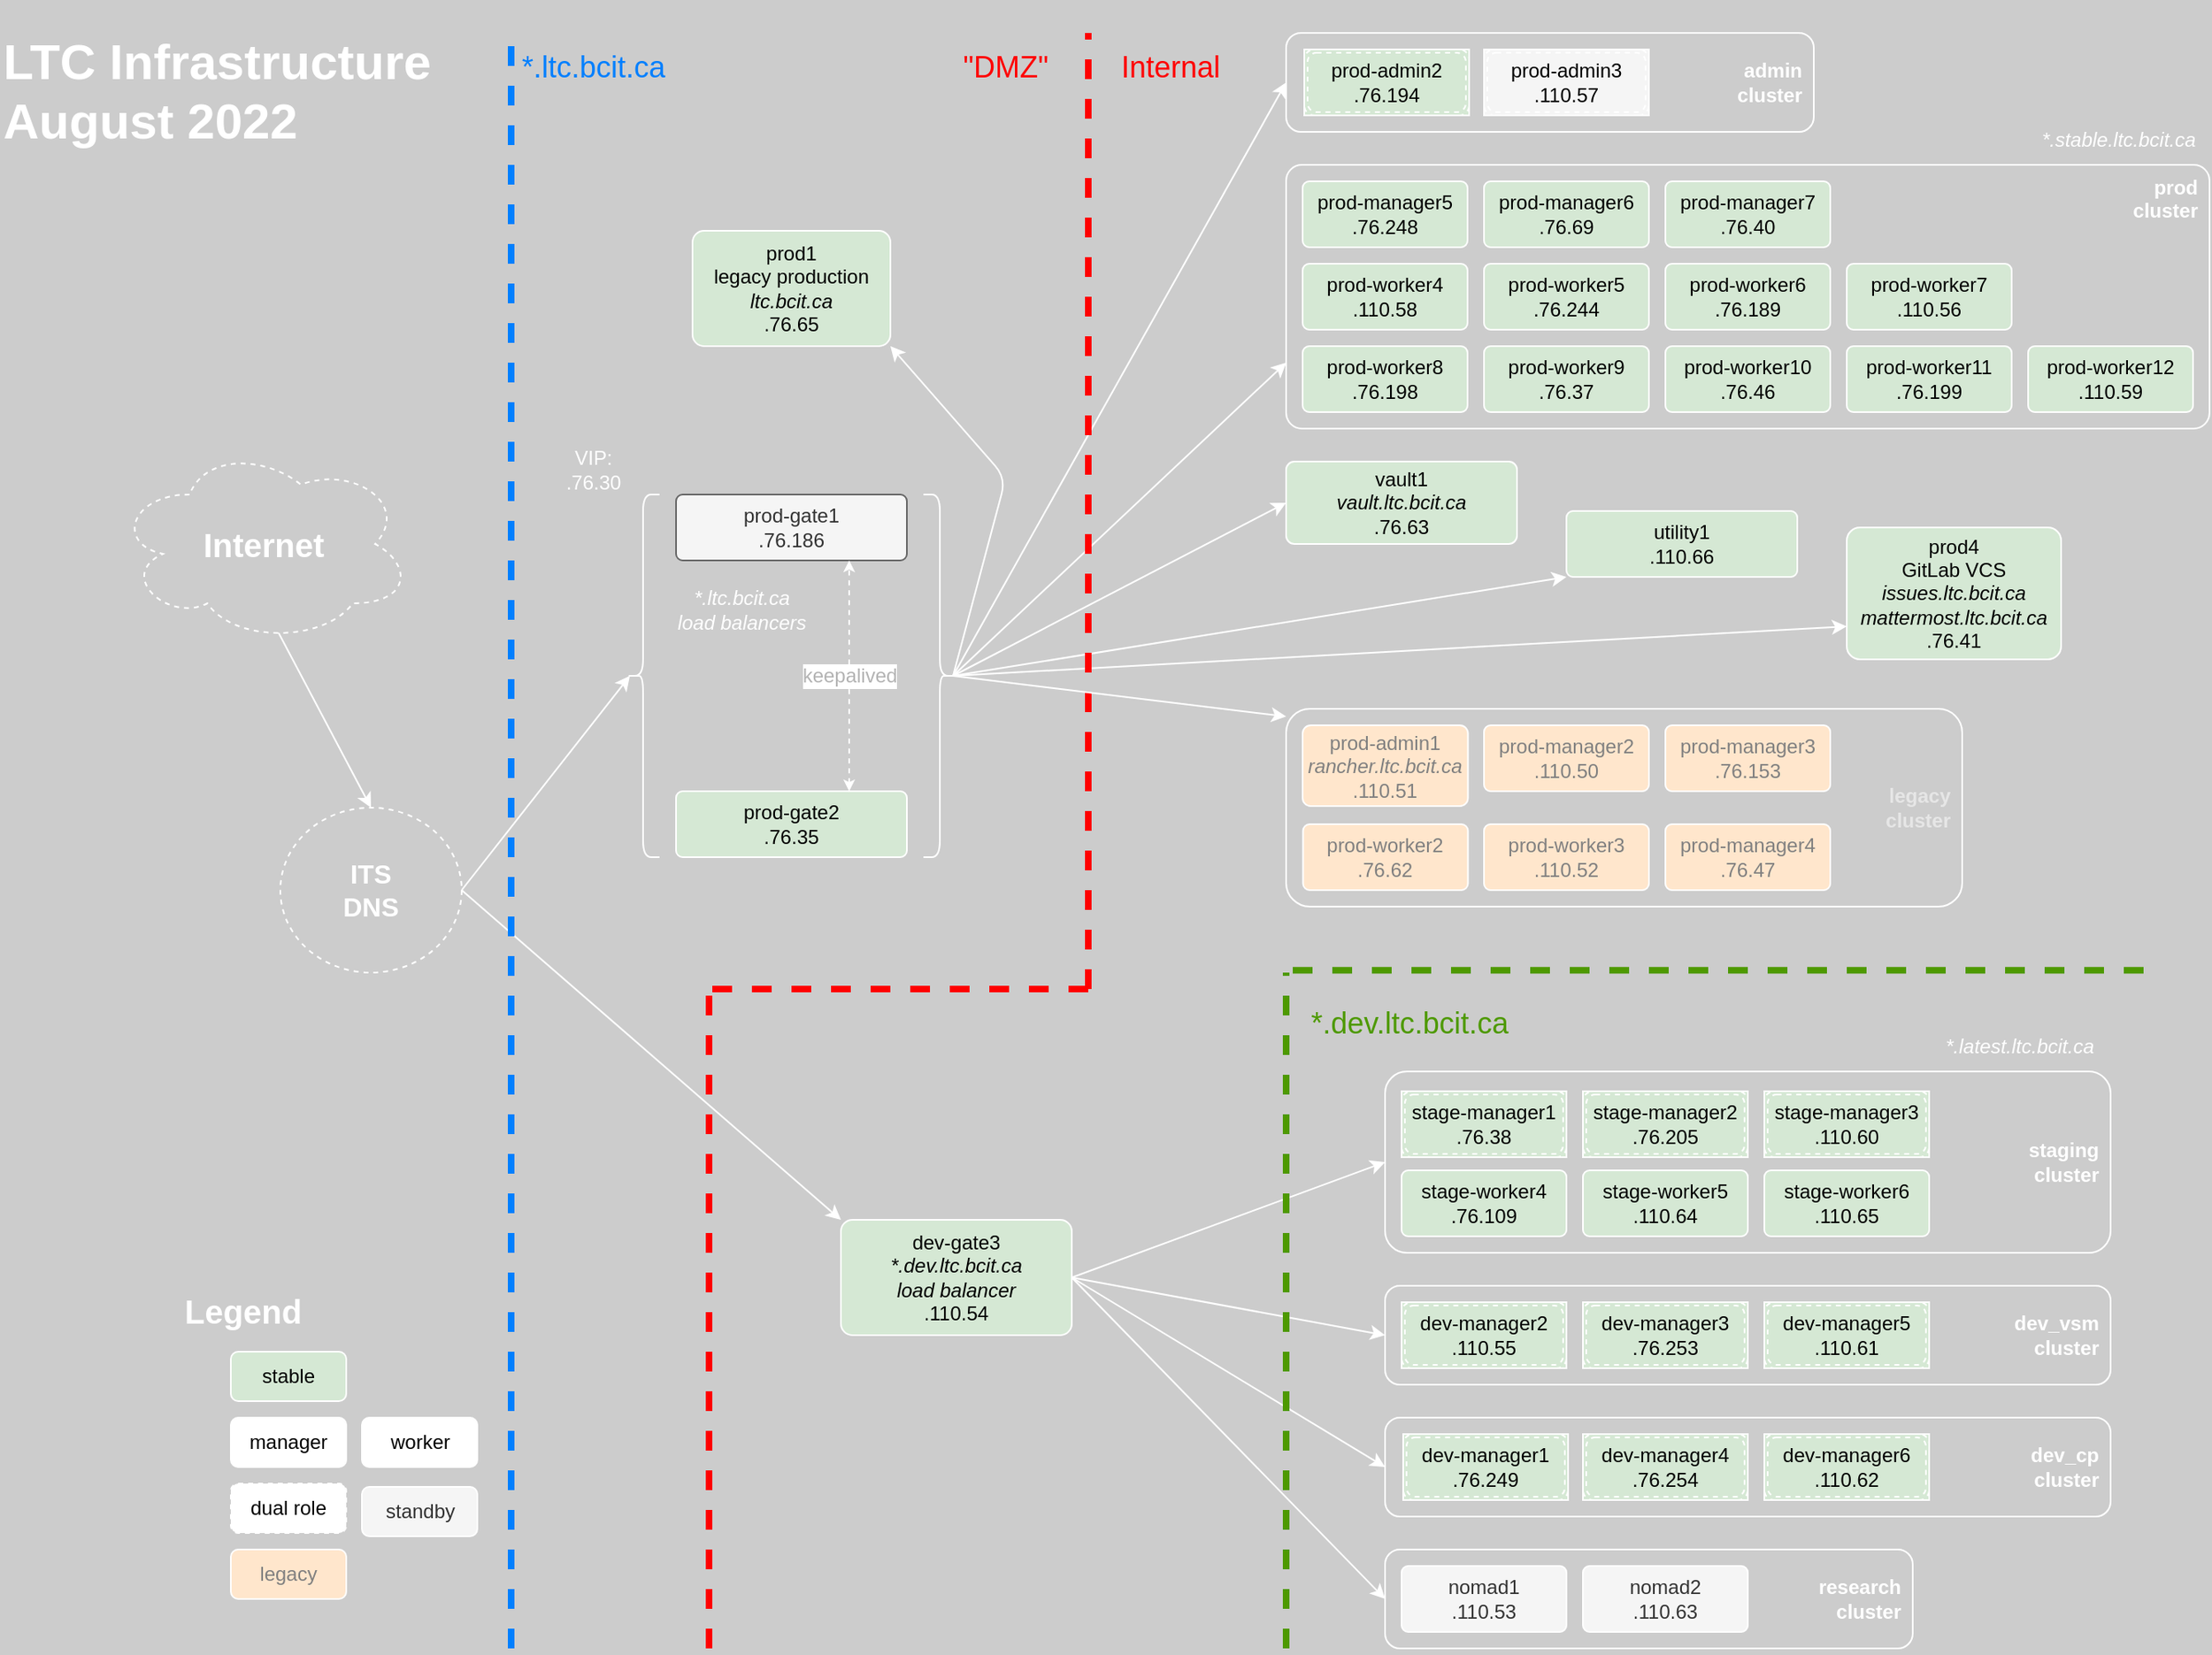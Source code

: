 <mxfile version="16.4.0" type="device"><diagram id="jypZsJmhGCqAaLn2Il6_" name="Page-1"><mxGraphModel dx="1956" dy="829" grid="1" gridSize="10" guides="1" tooltips="1" connect="1" arrows="1" fold="1" page="1" pageScale="1" pageWidth="850" pageHeight="1100" background="#CCCCCC" math="0" shadow="0"><root><mxCell id="0"/><mxCell id="1" parent="0"/><mxCell id="ssO4QC-9UpLF29hUccAE-64" style="rounded=0;orthogonalLoop=1;jettySize=auto;html=1;exitX=0.55;exitY=0.95;exitDx=0;exitDy=0;exitPerimeter=0;entryX=0.5;entryY=0;entryDx=0;entryDy=0;strokeColor=#FFFFFF;" parent="1" source="ssO4QC-9UpLF29hUccAE-2" target="ssO4QC-9UpLF29hUccAE-63" edge="1"><mxGeometry relative="1" as="geometry"><mxPoint x="-1151.25" y="615.5" as="targetPoint"/><mxPoint x="-757.25" y="640" as="sourcePoint"/></mxGeometry></mxCell><mxCell id="ssO4QC-9UpLF29hUccAE-2" value="&lt;b&gt;&lt;font style=&quot;font-size: 20px&quot;&gt;Internet&lt;/font&gt;&lt;/b&gt;" style="ellipse;shape=cloud;whiteSpace=wrap;html=1;align=center;dashed=1;fillColor=none;strokeColor=#FFFFFF;fontColor=#FFFFFF;" parent="1" vertex="1"><mxGeometry x="-370" y="420" width="180" height="120" as="geometry"/></mxCell><mxCell id="ssO4QC-9UpLF29hUccAE-77" style="edgeStyle=none;orthogonalLoop=1;jettySize=auto;html=1;exitX=0.1;exitY=0.5;exitDx=0;exitDy=0;entryX=0;entryY=0.5;entryDx=0;entryDy=0;exitPerimeter=0;strokeColor=#FFFFFF;" parent="1" source="PNpzHPKhy2_oN3R26td1-3" target="ssO4QC-9UpLF29hUccAE-33" edge="1"><mxGeometry relative="1" as="geometry"><mxPoint x="-229.5" y="574.0" as="targetPoint"/><mxPoint x="140" y="525" as="sourcePoint"/></mxGeometry></mxCell><mxCell id="ssO4QC-9UpLF29hUccAE-78" style="edgeStyle=none;orthogonalLoop=1;jettySize=auto;html=1;exitX=0.1;exitY=0.5;exitDx=0;exitDy=0;entryX=0;entryY=0.75;entryDx=0;entryDy=0;exitPerimeter=0;strokeColor=#FFFFFF;" parent="1" source="PNpzHPKhy2_oN3R26td1-3" target="ssO4QC-9UpLF29hUccAE-26" edge="1"><mxGeometry relative="1" as="geometry"><mxPoint x="54" y="732" as="targetPoint"/><mxPoint x="140" y="525" as="sourcePoint"/></mxGeometry></mxCell><mxCell id="ssO4QC-9UpLF29hUccAE-79" style="edgeStyle=none;orthogonalLoop=1;jettySize=auto;html=1;exitX=1;exitY=0.5;exitDx=0;exitDy=0;entryX=0;entryY=0.5;entryDx=0;entryDy=0;strokeColor=#FFFFFF;" parent="1" source="ssO4QC-9UpLF29hUccAE-4" target="ssO4QC-9UpLF29hUccAE-27" edge="1"><mxGeometry relative="1" as="geometry"><mxPoint x="140" y="855" as="sourcePoint"/></mxGeometry></mxCell><mxCell id="ssO4QC-9UpLF29hUccAE-82" style="edgeStyle=none;orthogonalLoop=1;jettySize=auto;html=1;exitX=0.1;exitY=0.5;exitDx=0;exitDy=0;entryX=0;entryY=0.5;entryDx=0;entryDy=0;exitPerimeter=0;strokeColor=#FFFFFF;" parent="1" source="PNpzHPKhy2_oN3R26td1-3" target="ssO4QC-9UpLF29hUccAE-31" edge="1"><mxGeometry relative="1" as="geometry"><mxPoint x="140" y="525" as="sourcePoint"/></mxGeometry></mxCell><mxCell id="ssO4QC-9UpLF29hUccAE-3" value="prod-gate1&lt;i&gt;&lt;br&gt;&lt;/i&gt;.76.186" style="rounded=1;arcSize=10;whiteSpace=wrap;html=1;align=center;fillColor=#f5f5f5;strokeColor=#666666;fontColor=#333333;" parent="1" vertex="1"><mxGeometry x="-30" y="450" width="140" height="40" as="geometry"/></mxCell><mxCell id="ssO4QC-9UpLF29hUccAE-83" style="edgeStyle=none;orthogonalLoop=1;jettySize=auto;html=1;exitX=1;exitY=0.5;exitDx=0;exitDy=0;entryX=0;entryY=0.5;entryDx=0;entryDy=0;strokeColor=#FFFFFF;" parent="1" source="ssO4QC-9UpLF29hUccAE-4" target="ssO4QC-9UpLF29hUccAE-28" edge="1"><mxGeometry relative="1" as="geometry"><mxPoint x="140" y="855" as="sourcePoint"/></mxGeometry></mxCell><mxCell id="ssO4QC-9UpLF29hUccAE-84" style="edgeStyle=none;orthogonalLoop=1;jettySize=auto;html=1;exitX=1;exitY=0.5;exitDx=0;exitDy=0;entryX=0;entryY=0.5;entryDx=0;entryDy=0;strokeColor=#FFFFFF;" parent="1" source="ssO4QC-9UpLF29hUccAE-4" target="ssO4QC-9UpLF29hUccAE-29" edge="1"><mxGeometry relative="1" as="geometry"><mxPoint x="140" y="855" as="sourcePoint"/></mxGeometry></mxCell><mxCell id="ssO4QC-9UpLF29hUccAE-86" style="edgeStyle=none;orthogonalLoop=1;jettySize=auto;html=1;exitX=1;exitY=0.5;exitDx=0;exitDy=0;entryX=0;entryY=0.5;entryDx=0;entryDy=0;strokeColor=#FFFFFF;" parent="1" source="ssO4QC-9UpLF29hUccAE-4" target="ssO4QC-9UpLF29hUccAE-41" edge="1"><mxGeometry relative="1" as="geometry"><mxPoint x="140" y="855" as="sourcePoint"/></mxGeometry></mxCell><mxCell id="ssO4QC-9UpLF29hUccAE-4" value="dev-gate3&lt;br&gt;&lt;i&gt;*.dev.ltc.bcit.ca&lt;br&gt;load balancer&lt;br&gt;&lt;/i&gt;.110.54" style="rounded=1;arcSize=10;whiteSpace=wrap;html=1;align=center;fillColor=#d5e8d4;strokeColor=#FFFFFF;" parent="1" vertex="1"><mxGeometry x="70" y="890" width="140" height="70" as="geometry"/></mxCell><mxCell id="ssO4QC-9UpLF29hUccAE-30" value="prod4&lt;br&gt;GitLab VCS&lt;br&gt;&lt;i&gt;issues.ltc.bcit.ca&lt;br&gt;mattermost.ltc.bcit.ca&lt;br&gt;&lt;/i&gt;.76.41" style="rounded=1;arcSize=10;whiteSpace=wrap;html=1;align=center;fillColor=#d5e8d4;strokeColor=#FFFFFF;" parent="1" vertex="1"><mxGeometry x="680" y="470" width="130" height="80" as="geometry"/></mxCell><mxCell id="ssO4QC-9UpLF29hUccAE-62" value="prod1&lt;br&gt;legacy production&lt;br&gt;&lt;i&gt;ltc.bcit.ca&lt;br&gt;&lt;/i&gt;.76.65" style="rounded=1;arcSize=10;whiteSpace=wrap;html=1;align=center;fillColor=#d5e8d4;strokeColor=#FFFFFF;" parent="1" vertex="1"><mxGeometry x="-20" y="290" width="120" height="70" as="geometry"/></mxCell><mxCell id="ssO4QC-9UpLF29hUccAE-69" style="edgeStyle=none;orthogonalLoop=1;jettySize=auto;html=1;entryX=0.1;entryY=0.5;entryDx=0;entryDy=0;exitX=1;exitY=0.5;exitDx=0;exitDy=0;strokeWidth=1;strokeColor=#FFFFFF;entryPerimeter=0;" parent="1" source="ssO4QC-9UpLF29hUccAE-63" target="PNpzHPKhy2_oN3R26td1-2" edge="1"><mxGeometry relative="1" as="geometry"><mxPoint x="-991.25" y="670.5" as="sourcePoint"/><mxPoint x="-807.27" y="582.53" as="targetPoint"/></mxGeometry></mxCell><mxCell id="ssO4QC-9UpLF29hUccAE-70" style="edgeStyle=none;orthogonalLoop=1;jettySize=auto;html=1;exitX=1;exitY=0.5;exitDx=0;exitDy=0;entryX=0;entryY=0;entryDx=0;entryDy=0;strokeColor=#FFFFFF;" parent="1" source="ssO4QC-9UpLF29hUccAE-63" target="ssO4QC-9UpLF29hUccAE-4" edge="1"><mxGeometry relative="1" as="geometry"><mxPoint x="-454" y="869" as="targetPoint"/></mxGeometry></mxCell><mxCell id="ssO4QC-9UpLF29hUccAE-72" style="edgeStyle=none;orthogonalLoop=1;jettySize=auto;html=1;entryX=1;entryY=1;entryDx=0;entryDy=0;exitX=0.1;exitY=0.5;exitDx=0;exitDy=0;exitPerimeter=0;strokeColor=#FFFFFF;" parent="1" source="PNpzHPKhy2_oN3R26td1-3" target="ssO4QC-9UpLF29hUccAE-62" edge="1"><mxGeometry relative="1" as="geometry"><mxPoint x="-587" y="590" as="sourcePoint"/><mxPoint x="-97" y="635" as="targetPoint"/><Array as="points"><mxPoint x="170" y="440"/></Array></mxGeometry></mxCell><mxCell id="ssO4QC-9UpLF29hUccAE-81" style="edgeStyle=none;orthogonalLoop=1;jettySize=auto;html=1;entryX=0;entryY=0.75;entryDx=0;entryDy=0;exitX=0.1;exitY=0.5;exitDx=0;exitDy=0;exitPerimeter=0;strokeColor=#FFFFFF;" parent="1" source="PNpzHPKhy2_oN3R26td1-3" target="ssO4QC-9UpLF29hUccAE-30" edge="1"><mxGeometry relative="1" as="geometry"><mxPoint x="-767" y="800" as="sourcePoint"/><Array as="points"/></mxGeometry></mxCell><mxCell id="ssO4QC-9UpLF29hUccAE-63" value="&lt;b style=&quot;font-size: 16px&quot;&gt;ITS&lt;br&gt;DNS&lt;/b&gt;" style="ellipse;whiteSpace=wrap;html=1;align=center;dashed=1;rounded=1;fillColor=none;strokeColor=#FFFFFF;fontColor=#FFFFFF;" parent="1" vertex="1"><mxGeometry x="-270" y="640" width="110" height="100" as="geometry"/></mxCell><mxCell id="ssO4QC-9UpLF29hUccAE-97" value="&lt;font style=&quot;font-size: 30px&quot; color=&quot;#ffffff&quot;&gt;&lt;b&gt;LTC Infrastructure&lt;br&gt;August 2022&lt;/b&gt;&lt;/font&gt;" style="text;html=1;strokeColor=none;fillColor=none;align=left;verticalAlign=middle;whiteSpace=wrap;rounded=0;" parent="1" vertex="1"><mxGeometry x="-440" y="150" width="300" height="110" as="geometry"/></mxCell><mxCell id="LwrFlGE9gnEI0ruCcwtA-12" style="edgeStyle=none;orthogonalLoop=1;jettySize=auto;html=1;entryX=0;entryY=1;entryDx=0;entryDy=0;exitX=0.1;exitY=0.5;exitDx=0;exitDy=0;exitPerimeter=0;strokeColor=#FFFFFF;" parent="1" source="PNpzHPKhy2_oN3R26td1-3" target="LwrFlGE9gnEI0ruCcwtA-11" edge="1"><mxGeometry relative="1" as="geometry"><mxPoint x="140" y="525" as="sourcePoint"/><mxPoint x="448" y="845" as="targetPoint"/></mxGeometry></mxCell><mxCell id="LwrFlGE9gnEI0ruCcwtA-46" value="&lt;font color=&quot;#ff0000&quot; style=&quot;font-size: 18px&quot;&gt;&quot;DMZ&quot;&lt;/font&gt;" style="text;html=1;strokeColor=none;fillColor=none;align=center;verticalAlign=middle;whiteSpace=wrap;rounded=0;dashed=1;fontSize=20;labelPosition=center;verticalLabelPosition=middle;" parent="1" vertex="1"><mxGeometry x="130" y="170" width="80" height="40" as="geometry"/></mxCell><mxCell id="LwrFlGE9gnEI0ruCcwtA-48" value="&lt;font color=&quot;#ff0000&quot; style=&quot;font-size: 18px&quot;&gt;Internal&lt;/font&gt;" style="text;html=1;strokeColor=none;fillColor=none;align=center;verticalAlign=middle;whiteSpace=wrap;rounded=0;dashed=1;fontSize=20;" parent="1" vertex="1"><mxGeometry x="230" y="170" width="80" height="40" as="geometry"/></mxCell><mxCell id="LwrFlGE9gnEI0ruCcwtA-50" value="" style="endArrow=none;dashed=1;html=1;strokeWidth=4;rounded=1;fontSize=26;fontColor=#FF0000;strokeColor=#FF0000;" parent="1" edge="1"><mxGeometry width="50" height="50" relative="1" as="geometry"><mxPoint x="220" y="750" as="sourcePoint"/><mxPoint x="220" y="170" as="targetPoint"/></mxGeometry></mxCell><mxCell id="Dh-eU6Jg2qnH6y2vMVN5-1" style="edgeStyle=none;orthogonalLoop=1;jettySize=auto;html=1;entryX=0;entryY=0.039;entryDx=0;entryDy=0;strokeColor=#FFFFFF;exitX=0.1;exitY=0.5;exitDx=0;exitDy=0;exitPerimeter=0;entryPerimeter=0;" parent="1" source="PNpzHPKhy2_oN3R26td1-3" target="qlhoAPYAnQ4pRfNkZIUs-2" edge="1"><mxGeometry relative="1" as="geometry"><mxPoint x="-167" y="1270" as="targetPoint"/><mxPoint x="140" y="525" as="sourcePoint"/></mxGeometry></mxCell><mxCell id="qlhoAPYAnQ4pRfNkZIUs-22" value="" style="endArrow=none;dashed=1;html=1;rounded=1;fontSize=26;strokeColor=#007FFF;fontColor=#FF0000;strokeWidth=4;" parent="1" edge="1"><mxGeometry width="50" height="50" relative="1" as="geometry"><mxPoint x="-130" y="1150" as="sourcePoint"/><mxPoint x="-130" y="170" as="targetPoint"/></mxGeometry></mxCell><mxCell id="qlhoAPYAnQ4pRfNkZIUs-24" value="" style="endArrow=none;dashed=1;html=1;rounded=1;fontSize=26;strokeColor=#4D9900;fontColor=#FF0000;strokeWidth=4;" parent="1" edge="1"><mxGeometry width="50" height="50" relative="1" as="geometry"><mxPoint x="860" y="738.57" as="sourcePoint"/><mxPoint x="340" y="738.57" as="targetPoint"/></mxGeometry></mxCell><mxCell id="qlhoAPYAnQ4pRfNkZIUs-25" value="" style="endArrow=none;dashed=1;html=1;rounded=1;fontSize=26;strokeColor=#4D9900;fontColor=#FF0000;strokeWidth=4;" parent="1" edge="1"><mxGeometry width="50" height="50" relative="1" as="geometry"><mxPoint x="340" y="1150" as="sourcePoint"/><mxPoint x="340" y="740" as="targetPoint"/></mxGeometry></mxCell><mxCell id="qlhoAPYAnQ4pRfNkZIUs-26" value="&lt;font style=&quot;font-size: 18px&quot; color=&quot;#007fff&quot;&gt;*.ltc.bcit.ca&lt;/font&gt;" style="text;html=1;strokeColor=none;fillColor=none;align=center;verticalAlign=middle;whiteSpace=wrap;rounded=0;dashed=1;fontSize=20;" parent="1" vertex="1"><mxGeometry x="-130" y="170" width="100" height="40" as="geometry"/></mxCell><mxCell id="qlhoAPYAnQ4pRfNkZIUs-27" value="&lt;font style=&quot;font-size: 18px&quot; color=&quot;#4d9900&quot;&gt;*.dev.ltc.bcit.ca&lt;/font&gt;" style="text;html=1;strokeColor=none;fillColor=none;align=center;verticalAlign=middle;whiteSpace=wrap;rounded=0;dashed=1;fontSize=20;" parent="1" vertex="1"><mxGeometry x="350" y="750" width="130" height="40" as="geometry"/></mxCell><mxCell id="YeYnGHtXRdd9GafCND93-1" value="" style="group;fontColor=#B3B3B3;strokeColor=none;" parent="1" vertex="1" connectable="0"><mxGeometry x="340" y="580" width="410" height="120" as="geometry"/></mxCell><mxCell id="qlhoAPYAnQ4pRfNkZIUs-2" value="&lt;b&gt;&lt;font color=&quot;#e6e6e6&quot;&gt;legacy&lt;br&gt;cluster&lt;/font&gt;&lt;/b&gt;" style="shape=ext;margin=3;double=0;whiteSpace=wrap;html=1;align=right;fillColor=none;rounded=1;strokeColor=#FFFFFF;strokeWidth=1;spacingRight=5;arcSize=12;" parent="YeYnGHtXRdd9GafCND93-1" vertex="1"><mxGeometry width="410" height="120" as="geometry"/></mxCell><mxCell id="Dh-eU6Jg2qnH6y2vMVN5-2" value="&lt;font color=&quot;#808080&quot;&gt;prod-admin1&lt;br&gt;&lt;i&gt;rancher.ltc.bcit.ca&lt;br&gt;&lt;/i&gt;.110.51&lt;/font&gt;" style="rounded=1;arcSize=10;whiteSpace=wrap;html=1;align=center;fillColor=#ffe6cc;strokeColor=#FFFFFF;" parent="YeYnGHtXRdd9GafCND93-1" vertex="1"><mxGeometry x="10" y="10" width="100.25" height="49" as="geometry"/></mxCell><mxCell id="Dh-eU6Jg2qnH6y2vMVN5-5" value="&lt;font color=&quot;#808080&quot;&gt;prod-manager4&lt;br&gt;.76.47&lt;/font&gt;" style="rounded=1;arcSize=10;whiteSpace=wrap;html=1;align=center;fillColor=#ffe6cc;strokeColor=#FFFFFF;" parent="YeYnGHtXRdd9GafCND93-1" vertex="1"><mxGeometry x="230" y="70" width="100" height="40" as="geometry"/></mxCell><mxCell id="qlhoAPYAnQ4pRfNkZIUs-16" value="&lt;font color=&quot;#808080&quot;&gt;prod-worker2&lt;br&gt;.76.62&lt;/font&gt;" style="rounded=1;arcSize=10;whiteSpace=wrap;html=1;align=center;fillColor=#ffe6cc;strokeColor=#FFFFFF;" parent="YeYnGHtXRdd9GafCND93-1" vertex="1"><mxGeometry x="10.25" y="70" width="100" height="40" as="geometry"/></mxCell><mxCell id="qlhoAPYAnQ4pRfNkZIUs-18" value="&lt;font color=&quot;#808080&quot;&gt;prod-manager3&lt;br&gt;.76.153&lt;/font&gt;" style="rounded=1;arcSize=10;whiteSpace=wrap;html=1;align=center;fillColor=#ffe6cc;strokeColor=#FFFFFF;" parent="YeYnGHtXRdd9GafCND93-1" vertex="1"><mxGeometry x="230" y="10" width="100" height="40" as="geometry"/></mxCell><mxCell id="qlhoAPYAnQ4pRfNkZIUs-19" value="&lt;font color=&quot;#808080&quot;&gt;prod-worker3&lt;br&gt;.110.52&lt;/font&gt;" style="rounded=1;arcSize=10;whiteSpace=wrap;html=1;align=center;fillColor=#ffe6cc;strokeColor=#FFFFFF;" parent="YeYnGHtXRdd9GafCND93-1" vertex="1"><mxGeometry x="120" y="70" width="100" height="40" as="geometry"/></mxCell><mxCell id="qlhoAPYAnQ4pRfNkZIUs-17" value="&lt;font color=&quot;#808080&quot;&gt;prod-manager2&lt;br&gt;.110.50&lt;/font&gt;" style="rounded=1;arcSize=10;whiteSpace=wrap;html=1;align=center;fillColor=#ffe6cc;strokeColor=#FFFFFF;" parent="YeYnGHtXRdd9GafCND93-1" vertex="1"><mxGeometry x="120" y="10" width="100" height="40" as="geometry"/></mxCell><mxCell id="YeYnGHtXRdd9GafCND93-2" value="" style="group;strokeColor=none;" parent="1" vertex="1" connectable="0"><mxGeometry x="400" y="800" width="440" height="350" as="geometry"/></mxCell><mxCell id="ssO4QC-9UpLF29hUccAE-27" value="&lt;b&gt;&lt;font color=&quot;#ffffff&quot;&gt;staging&lt;br&gt;cluster&lt;/font&gt;&lt;/b&gt;" style="shape=ext;margin=3;double=0;whiteSpace=wrap;html=1;align=right;fillColor=none;rounded=1;strokeColor=#FFFFFF;strokeWidth=1;spacingRight=5;arcSize=12;" parent="YeYnGHtXRdd9GafCND93-2" vertex="1"><mxGeometry width="440" height="110" as="geometry"/></mxCell><mxCell id="LwrFlGE9gnEI0ruCcwtA-8" value="stage-worker4&lt;br&gt;.76.109" style="rounded=1;arcSize=10;whiteSpace=wrap;html=1;align=center;fillColor=#d5e8d4;strokeColor=#FFFFFF;" parent="YeYnGHtXRdd9GafCND93-2" vertex="1"><mxGeometry x="10" y="60" width="100" height="40" as="geometry"/></mxCell><mxCell id="LwrFlGE9gnEI0ruCcwtA-9" value="stage-worker5&lt;br&gt;.110.64" style="rounded=1;arcSize=10;whiteSpace=wrap;html=1;align=center;fillColor=#d5e8d4;strokeColor=#FFFFFF;" parent="YeYnGHtXRdd9GafCND93-2" vertex="1"><mxGeometry x="120" y="60" width="100" height="40" as="geometry"/></mxCell><mxCell id="LwrFlGE9gnEI0ruCcwtA-10" value="stage-worker6&lt;br&gt;.110.65" style="rounded=1;arcSize=10;whiteSpace=wrap;html=1;align=center;fillColor=#d5e8d4;strokeColor=#FFFFFF;" parent="YeYnGHtXRdd9GafCND93-2" vertex="1"><mxGeometry x="230" y="60" width="100" height="40" as="geometry"/></mxCell><mxCell id="LwrFlGE9gnEI0ruCcwtA-13" value="" style="group;fillColor=#d5e8d4;strokeColor=#FFFFFF;" parent="YeYnGHtXRdd9GafCND93-2" vertex="1" connectable="0"><mxGeometry x="10" y="12" width="100" height="40" as="geometry"/></mxCell><mxCell id="LwrFlGE9gnEI0ruCcwtA-14" value="" style="whiteSpace=wrap;html=1;align=center;rounded=1;strokeColor=#FFFFFF;dashed=1;fillColor=none;perimeterSpacing=1;" parent="LwrFlGE9gnEI0ruCcwtA-13" vertex="1"><mxGeometry x="2" y="2" width="96" height="36" as="geometry"/></mxCell><mxCell id="LwrFlGE9gnEI0ruCcwtA-15" value="stage-manager1&lt;br&gt;.76.38" style="whiteSpace=wrap;html=1;align=center;rounded=1;strokeColor=#FFFFFF;dashed=1;fillColor=none;" parent="LwrFlGE9gnEI0ruCcwtA-13" vertex="1"><mxGeometry width="100" height="40" as="geometry"/></mxCell><mxCell id="LwrFlGE9gnEI0ruCcwtA-17" value="" style="group;fillColor=#d5e8d4;strokeColor=#FFFFFF;" parent="YeYnGHtXRdd9GafCND93-2" vertex="1" connectable="0"><mxGeometry x="120" y="12" width="100" height="40" as="geometry"/></mxCell><mxCell id="LwrFlGE9gnEI0ruCcwtA-18" value="" style="whiteSpace=wrap;html=1;align=center;rounded=1;strokeColor=#FFFFFF;dashed=1;fillColor=none;perimeterSpacing=1;" parent="LwrFlGE9gnEI0ruCcwtA-17" vertex="1"><mxGeometry x="2" y="2" width="96" height="36" as="geometry"/></mxCell><mxCell id="LwrFlGE9gnEI0ruCcwtA-19" value="stage-manager2&lt;br&gt;.76.205" style="whiteSpace=wrap;html=1;align=center;rounded=1;strokeColor=#FFFFFF;dashed=1;fillColor=none;" parent="LwrFlGE9gnEI0ruCcwtA-17" vertex="1"><mxGeometry width="100" height="40" as="geometry"/></mxCell><mxCell id="LwrFlGE9gnEI0ruCcwtA-20" value="" style="group;fillColor=#d5e8d4;strokeColor=#FFFFFF;" parent="YeYnGHtXRdd9GafCND93-2" vertex="1" connectable="0"><mxGeometry x="230" y="12" width="100" height="40" as="geometry"/></mxCell><mxCell id="LwrFlGE9gnEI0ruCcwtA-21" value="" style="whiteSpace=wrap;html=1;align=center;rounded=1;strokeColor=#FFFFFF;dashed=1;fillColor=none;perimeterSpacing=1;" parent="LwrFlGE9gnEI0ruCcwtA-20" vertex="1"><mxGeometry x="2" y="2" width="96" height="36" as="geometry"/></mxCell><mxCell id="LwrFlGE9gnEI0ruCcwtA-22" value="stage-manager3&lt;br&gt;.110.60" style="whiteSpace=wrap;html=1;align=center;rounded=1;strokeColor=#FFFFFF;dashed=1;fillColor=none;" parent="LwrFlGE9gnEI0ruCcwtA-20" vertex="1"><mxGeometry width="100" height="40" as="geometry"/></mxCell><mxCell id="ssO4QC-9UpLF29hUccAE-28" value="&lt;b&gt;&lt;font color=&quot;#ffffff&quot;&gt;dev_vsm&lt;br&gt;cluster&lt;/font&gt;&lt;/b&gt;" style="shape=ext;margin=3;double=0;whiteSpace=wrap;html=1;align=right;fillColor=none;rounded=1;spacingRight=5;strokeColor=#FFFFFF;" parent="YeYnGHtXRdd9GafCND93-2" vertex="1"><mxGeometry y="130" width="440" height="60" as="geometry"/></mxCell><mxCell id="ssO4QC-9UpLF29hUccAE-41" value="&lt;blockquote style=&quot;margin: 0 0 0 40px ; border: none ; padding: 0px&quot;&gt;&lt;/blockquote&gt;&lt;blockquote style=&quot;margin: 0 0 0 40px ; border: none ; padding: 0px&quot;&gt;&lt;/blockquote&gt;&lt;font color=&quot;#ffffff&quot;&gt;&lt;b&gt;research&lt;/b&gt;&lt;br&gt;&lt;b&gt;cluster&lt;/b&gt;&lt;/font&gt;" style="shape=ext;margin=3;double=0;whiteSpace=wrap;html=1;align=right;fillColor=none;rounded=1;perimeterSpacing=0;labelPadding=0;noLabel=0;perimeter=rectanglePerimeter;spacingRight=5;strokeColor=#FFFFFF;" parent="YeYnGHtXRdd9GafCND93-2" vertex="1"><mxGeometry y="290" width="320" height="60" as="geometry"/></mxCell><mxCell id="ssO4QC-9UpLF29hUccAE-42" value="nomad1&lt;br&gt;.110.53" style="rounded=1;arcSize=10;whiteSpace=wrap;html=1;align=center;fillColor=#f5f5f5;strokeColor=#FFFFFF;fontColor=#333333;" parent="YeYnGHtXRdd9GafCND93-2" vertex="1"><mxGeometry x="10" y="300" width="100" height="40" as="geometry"/></mxCell><mxCell id="ssO4QC-9UpLF29hUccAE-89" value="nomad2&lt;br&gt;.110.63" style="rounded=1;arcSize=10;whiteSpace=wrap;html=1;align=center;fillColor=#f5f5f5;strokeColor=#FFFFFF;fontColor=#333333;" parent="YeYnGHtXRdd9GafCND93-2" vertex="1"><mxGeometry x="120" y="300" width="100" height="40" as="geometry"/></mxCell><mxCell id="LwrFlGE9gnEI0ruCcwtA-23" value="" style="group;fillColor=#d5e8d4;strokeColor=#FFFFFF;" parent="YeYnGHtXRdd9GafCND93-2" vertex="1" connectable="0"><mxGeometry x="10" y="140" width="100" height="40" as="geometry"/></mxCell><mxCell id="LwrFlGE9gnEI0ruCcwtA-24" value="" style="whiteSpace=wrap;html=1;align=center;rounded=1;strokeColor=#FFFFFF;dashed=1;fillColor=none;perimeterSpacing=1;" parent="LwrFlGE9gnEI0ruCcwtA-23" vertex="1"><mxGeometry x="2" y="2" width="96" height="36" as="geometry"/></mxCell><mxCell id="LwrFlGE9gnEI0ruCcwtA-25" value="dev-manager2&lt;br&gt;.110.55" style="whiteSpace=wrap;html=1;align=center;rounded=1;strokeColor=#FFFFFF;dashed=1;fillColor=none;" parent="LwrFlGE9gnEI0ruCcwtA-23" vertex="1"><mxGeometry width="100" height="40" as="geometry"/></mxCell><mxCell id="LwrFlGE9gnEI0ruCcwtA-26" value="" style="group;fillColor=#d5e8d4;strokeColor=#FFFFFF;" parent="YeYnGHtXRdd9GafCND93-2" vertex="1" connectable="0"><mxGeometry x="120" y="140" width="100" height="40" as="geometry"/></mxCell><mxCell id="LwrFlGE9gnEI0ruCcwtA-27" value="" style="whiteSpace=wrap;html=1;align=center;rounded=1;strokeColor=#FFFFFF;dashed=1;fillColor=none;perimeterSpacing=1;" parent="LwrFlGE9gnEI0ruCcwtA-26" vertex="1"><mxGeometry x="2" y="2" width="96" height="36" as="geometry"/></mxCell><mxCell id="LwrFlGE9gnEI0ruCcwtA-28" value="dev-manager3&lt;br&gt;.76.253" style="whiteSpace=wrap;html=1;align=center;rounded=1;strokeColor=#FFFFFF;dashed=1;fillColor=none;" parent="LwrFlGE9gnEI0ruCcwtA-26" vertex="1"><mxGeometry width="100" height="40" as="geometry"/></mxCell><mxCell id="LwrFlGE9gnEI0ruCcwtA-29" value="" style="group;fillColor=#d5e8d4;strokeColor=#FFFFFF;" parent="YeYnGHtXRdd9GafCND93-2" vertex="1" connectable="0"><mxGeometry x="230" y="140" width="100" height="40" as="geometry"/></mxCell><mxCell id="LwrFlGE9gnEI0ruCcwtA-30" value="" style="whiteSpace=wrap;html=1;align=center;rounded=1;strokeColor=#FFFFFF;dashed=1;fillColor=none;perimeterSpacing=1;" parent="LwrFlGE9gnEI0ruCcwtA-29" vertex="1"><mxGeometry x="2" y="2" width="96" height="36" as="geometry"/></mxCell><mxCell id="LwrFlGE9gnEI0ruCcwtA-31" value="dev-manager5&lt;br&gt;.110.61" style="whiteSpace=wrap;html=1;align=center;rounded=1;strokeColor=#FFFFFF;dashed=1;fillColor=none;" parent="LwrFlGE9gnEI0ruCcwtA-29" vertex="1"><mxGeometry width="100" height="40" as="geometry"/></mxCell><mxCell id="ssO4QC-9UpLF29hUccAE-29" value="&lt;b&gt;&lt;font color=&quot;#ffffff&quot;&gt;dev_cp&lt;br&gt;cluster&lt;/font&gt;&lt;/b&gt;" style="shape=ext;margin=3;double=0;whiteSpace=wrap;html=1;align=right;fillColor=none;rounded=1;spacingRight=5;strokeColor=#FFFFFF;" parent="YeYnGHtXRdd9GafCND93-2" vertex="1"><mxGeometry y="210" width="440" height="60" as="geometry"/></mxCell><mxCell id="LwrFlGE9gnEI0ruCcwtA-33" value="" style="group;fillColor=#d5e8d4;strokeColor=#FFFFFF;" parent="YeYnGHtXRdd9GafCND93-2" vertex="1" connectable="0"><mxGeometry x="11" y="220" width="100" height="40" as="geometry"/></mxCell><mxCell id="LwrFlGE9gnEI0ruCcwtA-34" value="" style="whiteSpace=wrap;html=1;align=center;rounded=1;strokeColor=#FFFFFF;dashed=1;fillColor=none;perimeterSpacing=1;" parent="LwrFlGE9gnEI0ruCcwtA-33" vertex="1"><mxGeometry x="2" y="2" width="96" height="36" as="geometry"/></mxCell><mxCell id="LwrFlGE9gnEI0ruCcwtA-35" value="dev-manager1&lt;br&gt;.76.249" style="whiteSpace=wrap;html=1;align=center;rounded=1;strokeColor=#FFFFFF;dashed=1;fillColor=none;" parent="LwrFlGE9gnEI0ruCcwtA-33" vertex="1"><mxGeometry width="100" height="40" as="geometry"/></mxCell><mxCell id="LwrFlGE9gnEI0ruCcwtA-36" value="" style="group;fillColor=#d5e8d4;strokeColor=#FFFFFF;" parent="YeYnGHtXRdd9GafCND93-2" vertex="1" connectable="0"><mxGeometry x="120" y="220" width="100" height="40" as="geometry"/></mxCell><mxCell id="LwrFlGE9gnEI0ruCcwtA-37" value="" style="whiteSpace=wrap;html=1;align=center;rounded=1;strokeColor=#FFFFFF;dashed=1;fillColor=none;perimeterSpacing=1;" parent="LwrFlGE9gnEI0ruCcwtA-36" vertex="1"><mxGeometry x="2" y="2" width="96" height="36" as="geometry"/></mxCell><mxCell id="LwrFlGE9gnEI0ruCcwtA-38" value="dev-manager4&lt;br&gt;.76.254" style="whiteSpace=wrap;html=1;align=center;rounded=1;strokeColor=#FFFFFF;dashed=1;fillColor=none;" parent="LwrFlGE9gnEI0ruCcwtA-36" vertex="1"><mxGeometry width="100" height="40" as="geometry"/></mxCell><mxCell id="LwrFlGE9gnEI0ruCcwtA-39" value="" style="group;fillColor=#d5e8d4;strokeColor=#FFFFFF;" parent="YeYnGHtXRdd9GafCND93-2" vertex="1" connectable="0"><mxGeometry x="230" y="220" width="100" height="40" as="geometry"/></mxCell><mxCell id="LwrFlGE9gnEI0ruCcwtA-40" value="" style="whiteSpace=wrap;html=1;align=center;rounded=1;strokeColor=#FFFFFF;dashed=1;fillColor=none;perimeterSpacing=1;" parent="LwrFlGE9gnEI0ruCcwtA-39" vertex="1"><mxGeometry x="2" y="2" width="96" height="36" as="geometry"/></mxCell><mxCell id="LwrFlGE9gnEI0ruCcwtA-41" value="dev-manager6&lt;br&gt;.110.62" style="whiteSpace=wrap;html=1;align=center;rounded=1;strokeColor=#FFFFFF;dashed=1;fillColor=none;" parent="LwrFlGE9gnEI0ruCcwtA-39" vertex="1"><mxGeometry width="100" height="40" as="geometry"/></mxCell><mxCell id="YeYnGHtXRdd9GafCND93-4" value="" style="group;strokeColor=none;fontColor=#FFFFFF;" parent="1" vertex="1" connectable="0"><mxGeometry x="-330" y="930" width="181" height="190" as="geometry"/></mxCell><mxCell id="ssO4QC-9UpLF29hUccAE-94" value="stable" style="whiteSpace=wrap;html=1;align=center;rounded=1;fillColor=#d5e8d4;strokeColor=#FFFFFF;" parent="YeYnGHtXRdd9GafCND93-4" vertex="1"><mxGeometry x="30" y="40" width="70" height="30" as="geometry"/></mxCell><mxCell id="ssO4QC-9UpLF29hUccAE-96" value="standby" style="whiteSpace=wrap;html=1;align=center;rounded=1;fillColor=#f5f5f5;fontColor=#333333;strokeColor=#FFFFFF;" parent="YeYnGHtXRdd9GafCND93-4" vertex="1"><mxGeometry x="109.5" y="122" width="70" height="30" as="geometry"/></mxCell><mxCell id="Fg-Uhp-u95UDLk2gJvwy-1" value="manager" style="whiteSpace=wrap;html=1;align=center;rounded=1;strokeColor=#FFFFFF;" parent="YeYnGHtXRdd9GafCND93-4" vertex="1"><mxGeometry x="30" y="80" width="70" height="30" as="geometry"/></mxCell><mxCell id="Fg-Uhp-u95UDLk2gJvwy-2" value="worker" style="whiteSpace=wrap;html=1;align=center;rounded=1;strokeColor=#FFFFFF;" parent="YeYnGHtXRdd9GafCND93-4" vertex="1"><mxGeometry x="109.5" y="80" width="70" height="30" as="geometry"/></mxCell><mxCell id="Fg-Uhp-u95UDLk2gJvwy-3" value="dual role" style="whiteSpace=wrap;html=1;align=center;rounded=1;strokeColor=#FFFFFF;dashed=1;" parent="YeYnGHtXRdd9GafCND93-4" vertex="1"><mxGeometry x="30" y="120" width="70" height="30" as="geometry"/></mxCell><mxCell id="LwrFlGE9gnEI0ruCcwtA-1" value="" style="whiteSpace=wrap;html=1;align=center;rounded=1;strokeColor=#FFFFFF;dashed=1;fillColor=none;perimeterSpacing=1;" parent="YeYnGHtXRdd9GafCND93-4" vertex="1"><mxGeometry x="32" y="122" width="66" height="26" as="geometry"/></mxCell><mxCell id="LwrFlGE9gnEI0ruCcwtA-42" value="&lt;font size=&quot;1&quot; color=&quot;#ffffff&quot;&gt;&lt;b style=&quot;font-size: 20px&quot;&gt;Legend&lt;/b&gt;&lt;/font&gt;" style="text;html=1;strokeColor=none;fillColor=none;align=left;verticalAlign=middle;whiteSpace=wrap;rounded=0;" parent="YeYnGHtXRdd9GafCND93-4" vertex="1"><mxGeometry width="87" height="30" as="geometry"/></mxCell><mxCell id="Dh-eU6Jg2qnH6y2vMVN5-3" value="&lt;font color=&quot;#808080&quot;&gt;legacy&lt;/font&gt;" style="whiteSpace=wrap;html=1;align=center;rounded=1;fillColor=#ffe6cc;strokeColor=#FFFFFF;" parent="YeYnGHtXRdd9GafCND93-4" vertex="1"><mxGeometry x="30" y="160" width="70" height="30" as="geometry"/></mxCell><mxCell id="PNpzHPKhy2_oN3R26td1-1" value="prod-gate2&lt;br&gt;.76.35" style="rounded=1;arcSize=10;whiteSpace=wrap;html=1;align=center;fillColor=#d5e8d4;strokeColor=#FFFFFF;" parent="1" vertex="1"><mxGeometry x="-30" y="630" width="140" height="40" as="geometry"/></mxCell><mxCell id="PNpzHPKhy2_oN3R26td1-2" value="" style="shape=curlyBracket;whiteSpace=wrap;html=1;rounded=1;strokeColor=#FFFFFF;" parent="1" vertex="1"><mxGeometry x="-60" y="450" width="20" height="220" as="geometry"/></mxCell><mxCell id="PNpzHPKhy2_oN3R26td1-3" value="" style="shape=curlyBracket;whiteSpace=wrap;html=1;rounded=1;flipH=1;strokeColor=#FFFFFF;" parent="1" vertex="1"><mxGeometry x="120" y="450" width="20" height="220" as="geometry"/></mxCell><mxCell id="PNpzHPKhy2_oN3R26td1-4" value="&lt;font color=&quot;#ffffff&quot;&gt;&lt;i&gt;*.ltc.bcit.ca&lt;/i&gt;&lt;br&gt;&lt;i&gt;load balancers&lt;/i&gt;&lt;/font&gt;" style="text;html=1;strokeColor=none;fillColor=none;align=center;verticalAlign=middle;whiteSpace=wrap;rounded=0;" parent="1" vertex="1"><mxGeometry x="-50" y="500" width="120" height="40" as="geometry"/></mxCell><mxCell id="PNpzHPKhy2_oN3R26td1-5" value="&lt;font style=&quot;font-size: 12px&quot; color=&quot;#b3b3b3&quot;&gt;keepalived&lt;/font&gt;" style="endArrow=classic;startArrow=classic;html=1;rounded=0;entryX=0.75;entryY=1;entryDx=0;entryDy=0;exitX=0.75;exitY=0;exitDx=0;exitDy=0;dashed=1;endSize=4;startSize=4;strokeColor=#FFFFFF;" parent="1" source="PNpzHPKhy2_oN3R26td1-1" target="ssO4QC-9UpLF29hUccAE-3" edge="1"><mxGeometry width="50" height="50" relative="1" as="geometry"><mxPoint x="220" y="730" as="sourcePoint"/><mxPoint x="270" y="680" as="targetPoint"/></mxGeometry></mxCell><mxCell id="PNpzHPKhy2_oN3R26td1-7" value="&lt;font color=&quot;#ffffff&quot;&gt;VIP: .76.30&lt;/font&gt;" style="text;html=1;strokeColor=none;fillColor=none;align=center;verticalAlign=middle;whiteSpace=wrap;rounded=0;fontSize=12;fontColor=#B3B3B3;" parent="1" vertex="1"><mxGeometry x="-110" y="420" width="60" height="30" as="geometry"/></mxCell><mxCell id="ssO4QC-9UpLF29hUccAE-31" value="vault1&lt;br&gt;&lt;i&gt;vault.ltc.bcit.ca&lt;br&gt;&lt;/i&gt;.76.63" style="rounded=1;arcSize=10;whiteSpace=wrap;html=1;align=center;fillColor=#d5e8d4;strokeColor=#FFFFFF;" parent="1" vertex="1"><mxGeometry x="340" y="430" width="140" height="50" as="geometry"/></mxCell><mxCell id="LwrFlGE9gnEI0ruCcwtA-11" value="utility1&lt;br&gt;.110.66" style="rounded=1;arcSize=10;whiteSpace=wrap;html=1;align=center;fillColor=#d5e8d4;strokeColor=#FFFFFF;" parent="1" vertex="1"><mxGeometry x="510" y="460" width="140" height="40" as="geometry"/></mxCell><mxCell id="ssO4QC-9UpLF29hUccAE-26" value="&lt;b&gt;&lt;font color=&quot;#ffffff&quot;&gt;prod&lt;br&gt;cluster&lt;/font&gt;&lt;/b&gt;" style="shape=ext;margin=3;double=0;whiteSpace=wrap;html=1;align=right;fillColor=none;rounded=1;spacingRight=5;arcSize=6;verticalAlign=top;strokeColor=#FFFFFF;" parent="1" vertex="1"><mxGeometry x="340" y="250" width="560" height="160" as="geometry"/></mxCell><mxCell id="ssO4QC-9UpLF29hUccAE-5" value="prod-manager5&lt;br&gt;.76.248" style="rounded=1;arcSize=10;whiteSpace=wrap;html=1;align=center;fillColor=#d5e8d4;strokeColor=#FFFFFF;strokeWidth=1;" parent="1" vertex="1"><mxGeometry x="350" y="260" width="100" height="40" as="geometry"/></mxCell><mxCell id="ssO4QC-9UpLF29hUccAE-7" value="prod-manager6&lt;br&gt;.76.69" style="rounded=1;arcSize=10;whiteSpace=wrap;html=1;align=center;fillColor=#d5e8d4;strokeColor=#FFFFFF;strokeWidth=1;" parent="1" vertex="1"><mxGeometry x="460" y="260" width="100" height="40" as="geometry"/></mxCell><mxCell id="ssO4QC-9UpLF29hUccAE-8" value="prod-manager7&lt;br&gt;.76.40" style="rounded=1;arcSize=10;whiteSpace=wrap;html=1;align=center;fillColor=#d5e8d4;strokeColor=#FFFFFF;strokeWidth=1;" parent="1" vertex="1"><mxGeometry x="570" y="260" width="100" height="40" as="geometry"/></mxCell><mxCell id="ssO4QC-9UpLF29hUccAE-10" value="prod-worker5&lt;br&gt;.76.244" style="rounded=1;arcSize=10;whiteSpace=wrap;html=1;align=center;fillColor=#d5e8d4;strokeColor=#FFFFFF;" parent="1" vertex="1"><mxGeometry x="460" y="310" width="100" height="40" as="geometry"/></mxCell><mxCell id="ssO4QC-9UpLF29hUccAE-11" value="prod-worker7&lt;br&gt;.110.56" style="rounded=1;arcSize=10;whiteSpace=wrap;html=1;align=center;fillColor=#d5e8d4;strokeColor=#FFFFFF;" parent="1" vertex="1"><mxGeometry x="680" y="310" width="100" height="40" as="geometry"/></mxCell><mxCell id="ssO4QC-9UpLF29hUccAE-12" value="prod-worker10&lt;br&gt;.76.46" style="rounded=1;arcSize=10;whiteSpace=wrap;html=1;align=center;fillColor=#d5e8d4;strokeColor=#FFFFFF;" parent="1" vertex="1"><mxGeometry x="570" y="360" width="100" height="40" as="geometry"/></mxCell><mxCell id="ssO4QC-9UpLF29hUccAE-13" value="prod-worker11&lt;br&gt;.76.199" style="rounded=1;arcSize=10;whiteSpace=wrap;html=1;align=center;fillColor=#d5e8d4;strokeColor=#FFFFFF;" parent="1" vertex="1"><mxGeometry x="680" y="360" width="100" height="40" as="geometry"/></mxCell><mxCell id="ssO4QC-9UpLF29hUccAE-38" value="prod-worker6&lt;br&gt;.76.189" style="rounded=1;arcSize=10;whiteSpace=wrap;html=1;align=center;fillColor=#d5e8d4;strokeColor=#FFFFFF;" parent="1" vertex="1"><mxGeometry x="570" y="310" width="100" height="40" as="geometry"/></mxCell><mxCell id="ssO4QC-9UpLF29hUccAE-39" value="prod-worker8&lt;br&gt;.76.198" style="rounded=1;arcSize=10;whiteSpace=wrap;html=1;align=center;fillColor=#d5e8d4;strokeColor=#FFFFFF;" parent="1" vertex="1"><mxGeometry x="350" y="360" width="100" height="40" as="geometry"/></mxCell><mxCell id="ssO4QC-9UpLF29hUccAE-40" value="prod-worker9&lt;br&gt;.76.37" style="rounded=1;arcSize=10;whiteSpace=wrap;html=1;align=center;fillColor=#d5e8d4;strokeColor=#FFFFFF;" parent="1" vertex="1"><mxGeometry x="460" y="360" width="100" height="40" as="geometry"/></mxCell><mxCell id="ssO4QC-9UpLF29hUccAE-90" value="prod-worker12&lt;br&gt;.110.59" style="rounded=1;arcSize=10;whiteSpace=wrap;html=1;align=center;fillColor=#d5e8d4;strokeColor=#FFFFFF;" parent="1" vertex="1"><mxGeometry x="790" y="360" width="100" height="40" as="geometry"/></mxCell><mxCell id="ssO4QC-9UpLF29hUccAE-91" value="prod-worker4&lt;br&gt;.110.58" style="rounded=1;arcSize=10;whiteSpace=wrap;html=1;align=center;fillColor=#d5e8d4;strokeColor=#FFFFFF;" parent="1" vertex="1"><mxGeometry x="350" y="310" width="100" height="40" as="geometry"/></mxCell><mxCell id="ssO4QC-9UpLF29hUccAE-33" value="&lt;b&gt;&lt;font color=&quot;#ffffff&quot;&gt;admin&lt;br&gt;cluster&lt;/font&gt;&lt;/b&gt;" style="shape=ext;margin=3;double=0;whiteSpace=wrap;html=1;align=right;fillColor=none;rounded=1;spacingRight=5;strokeColor=#FFFFFF;" parent="1" vertex="1"><mxGeometry x="340" y="170" width="320" height="60" as="geometry"/></mxCell><mxCell id="LwrFlGE9gnEI0ruCcwtA-4" value="" style="group;fillColor=#d5e8d4;strokeColor=#FFFFFF;" parent="1" vertex="1" connectable="0"><mxGeometry x="351" y="180" width="100" height="40" as="geometry"/></mxCell><mxCell id="LwrFlGE9gnEI0ruCcwtA-3" value="" style="whiteSpace=wrap;html=1;align=center;rounded=1;strokeColor=#FFFFFF;dashed=1;fillColor=none;perimeterSpacing=1;" parent="LwrFlGE9gnEI0ruCcwtA-4" vertex="1"><mxGeometry x="2" y="2" width="96" height="36" as="geometry"/></mxCell><mxCell id="LwrFlGE9gnEI0ruCcwtA-2" value="prod-admin2&lt;i&gt;&lt;br&gt;&lt;/i&gt;.76.194" style="whiteSpace=wrap;html=1;align=center;rounded=1;strokeColor=#FFFFFF;dashed=1;fillColor=none;" parent="LwrFlGE9gnEI0ruCcwtA-4" vertex="1"><mxGeometry width="100" height="40" as="geometry"/></mxCell><mxCell id="LwrFlGE9gnEI0ruCcwtA-5" value="" style="group;fillColor=#f5f5f5;strokeColor=#FFFFFF;fontColor=#333333;container=0;" parent="1" vertex="1" connectable="0"><mxGeometry x="460" y="180" width="100" height="40" as="geometry"/></mxCell><mxCell id="LwrFlGE9gnEI0ruCcwtA-6" value="" style="whiteSpace=wrap;html=1;align=center;rounded=1;strokeColor=#FFFFFF;dashed=1;fillColor=none;perimeterSpacing=1;" parent="1" vertex="1"><mxGeometry x="462" y="182" width="96" height="36" as="geometry"/></mxCell><mxCell id="LwrFlGE9gnEI0ruCcwtA-7" value="prod-admin3&lt;i&gt;&lt;br&gt;&lt;/i&gt;.110.57" style="whiteSpace=wrap;html=1;align=center;rounded=1;strokeColor=#FFFFFF;dashed=1;fillColor=none;" parent="1" vertex="1"><mxGeometry x="460" y="180" width="100" height="40" as="geometry"/></mxCell><mxCell id="z7cWCIR9r38307PUKnyv-1" value="&lt;i&gt;*.stable.ltc.bcit.ca&lt;/i&gt;" style="text;html=1;strokeColor=none;fillColor=none;align=center;verticalAlign=middle;whiteSpace=wrap;rounded=0;fontColor=#FFFFFF;" vertex="1" parent="1"><mxGeometry x="790" y="220" width="110" height="30" as="geometry"/></mxCell><mxCell id="z7cWCIR9r38307PUKnyv-2" value="&lt;i&gt;*.latest.ltc.bcit.ca&lt;/i&gt;" style="text;html=1;strokeColor=none;fillColor=none;align=center;verticalAlign=middle;whiteSpace=wrap;rounded=0;fontColor=#FFFFFF;" vertex="1" parent="1"><mxGeometry x="730" y="770" width="110" height="30" as="geometry"/></mxCell><mxCell id="z7cWCIR9r38307PUKnyv-3" value="" style="endArrow=none;dashed=1;html=1;strokeWidth=4;rounded=1;fontSize=26;fontColor=#FF0000;strokeColor=#FF0000;" edge="1" parent="1"><mxGeometry width="50" height="50" relative="1" as="geometry"><mxPoint x="220" y="750" as="sourcePoint"/><mxPoint x="-20" y="750" as="targetPoint"/></mxGeometry></mxCell><mxCell id="z7cWCIR9r38307PUKnyv-4" value="" style="endArrow=none;dashed=1;html=1;strokeWidth=4;rounded=1;fontSize=26;fontColor=#FF0000;strokeColor=#FF0000;" edge="1" parent="1"><mxGeometry width="50" height="50" relative="1" as="geometry"><mxPoint x="-10" y="1150" as="sourcePoint"/><mxPoint x="-10" y="750" as="targetPoint"/></mxGeometry></mxCell></root></mxGraphModel></diagram></mxfile>